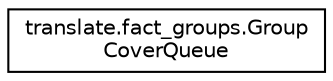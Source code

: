 digraph "Graphical Class Hierarchy"
{
  edge [fontname="Helvetica",fontsize="10",labelfontname="Helvetica",labelfontsize="10"];
  node [fontname="Helvetica",fontsize="10",shape=record];
  rankdir="LR";
  Node1 [label="translate.fact_groups.Group\lCoverQueue",height=0.2,width=0.4,color="black", fillcolor="white", style="filled",URL="$classtranslate_1_1fact__groups_1_1GroupCoverQueue.html"];
}
